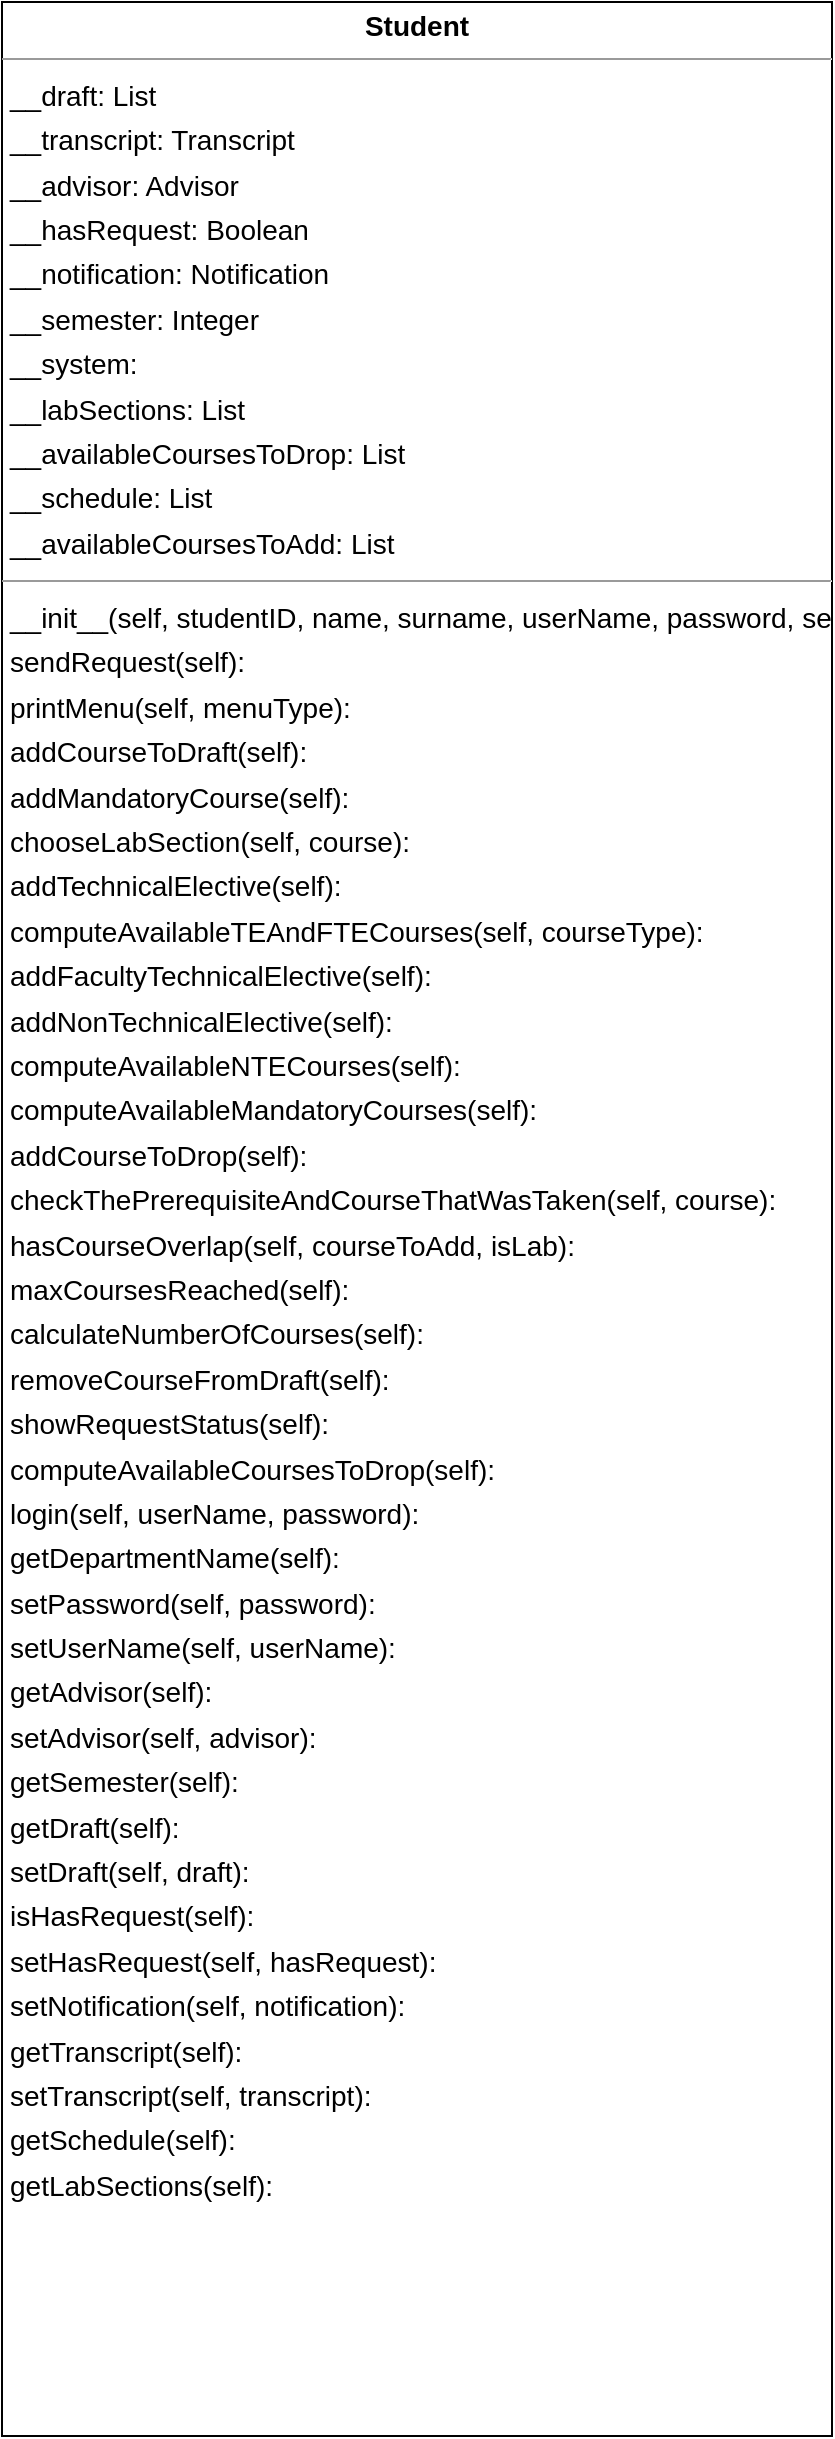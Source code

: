 <mxfile version="22.1.16" type="device">
  <diagram id="zvI-RTIJ6E7QTOwv6VY2" name="Sayfa -1">
    <mxGraphModel dx="1290" dy="-147" grid="1" gridSize="10" guides="1" tooltips="1" connect="1" arrows="1" fold="1" page="0" pageScale="1" pageWidth="827" pageHeight="1169" background="none" math="0" shadow="0">
      <root>
        <mxCell id="0" />
        <mxCell id="1" parent="0" />
        <mxCell id="node2" value="&lt;p style=&quot;margin:0px;margin-top:4px;text-align:center;&quot;&gt;&lt;b&gt;Student&lt;/b&gt;&lt;/p&gt;&lt;hr size=&quot;1&quot;&gt;&lt;p style=&quot;margin:0 0 0 4px;line-height:1.6;&quot;&gt; __draft: List&lt;br&gt; __transcript: Transcript&lt;br&gt; __advisor: Advisor&lt;br&gt; __hasRequest: Boolean&lt;br&gt; __notification: Notification&lt;br&gt; __semester: Integer&lt;br&gt; __system: &lt;br&gt; __labSections: List&lt;br&gt; __availableCoursesToDrop: List&lt;br&gt; __schedule: List&lt;br&gt; __availableCoursesToAdd: List&lt;/p&gt;&lt;hr size=&quot;1&quot;&gt;&lt;p style=&quot;margin:0 0 0 4px;line-height:1.6;&quot;&gt; __init__(self, studentID, name, surname, userName, password, semester): &lt;br&gt; sendRequest(self): &lt;br&gt; printMenu(self, menuType): &lt;br&gt; addCourseToDraft(self): &lt;br&gt; addMandatoryCourse(self): &lt;br&gt; chooseLabSection(self, course): &lt;br&gt; addTechnicalElective(self): &lt;br&gt; computeAvailableTEAndFTECourses(self, courseType): &lt;br&gt; addFacultyTechnicalElective(self): &lt;br&gt; addNonTechnicalElective(self): &lt;br&gt; computeAvailableNTECourses(self): &lt;br&gt; computeAvailableMandatoryCourses(self): &lt;br&gt; addCourseToDrop(self): &lt;br&gt; checkThePrerequisiteAndCourseThatWasTaken(self, course): &lt;br&gt; hasCourseOverlap(self, courseToAdd, isLab): &lt;br&gt; maxCoursesReached(self): &lt;br&gt; calculateNumberOfCourses(self): &lt;br&gt; removeCourseFromDraft(self): &lt;br&gt; showRequestStatus(self): &lt;br&gt; computeAvailableCoursesToDrop(self): &lt;br&gt; login(self, userName, password): &lt;br&gt; getDepartmentName(self): &lt;br&gt; setPassword(self, password): &lt;br&gt; setUserName(self, userName): &lt;br&gt; getAdvisor(self): &lt;br&gt; setAdvisor(self, advisor): &lt;br&gt; getSemester(self): &lt;br&gt; getDraft(self): &lt;br&gt; setDraft(self, draft): &lt;br&gt; isHasRequest(self): &lt;br&gt; setHasRequest(self, hasRequest): &lt;br&gt; setNotification(self, notification): &lt;br&gt; getTranscript(self): &lt;br&gt; setTranscript(self, transcript): &lt;br&gt; getSchedule(self): &lt;br&gt; getLabSections(self): &lt;/p&gt;" style="verticalAlign=top;align=left;overflow=fill;fontSize=14;fontFamily=Helvetica;html=1;rounded=0;shadow=0;comic=0;labelBackgroundColor=none;strokeWidth=1;" parent="1" vertex="1">
          <mxGeometry x="20" y="918" width="415" height="1217" as="geometry" />
        </mxCell>
      </root>
    </mxGraphModel>
  </diagram>
</mxfile>
